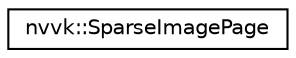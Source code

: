 digraph "Graphical Class Hierarchy"
{
 // LATEX_PDF_SIZE
  edge [fontname="Helvetica",fontsize="10",labelfontname="Helvetica",labelfontsize="10"];
  node [fontname="Helvetica",fontsize="10",shape=record];
  rankdir="LR";
  Node0 [label="nvvk::SparseImagePage",height=0.2,width=0.4,color="black", fillcolor="white", style="filled",URL="$structnvvk_1_1_sparse_image_page.html",tooltip=" "];
}

